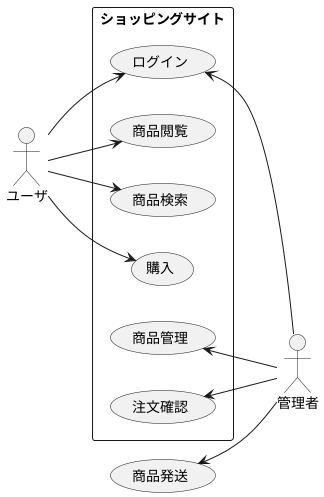 @startuml
left to right direction
actor ユーザ
actor 管理者
rectangle ショッピングサイト{
	ユーザ --> (ログイン)
	ユーザ --> (商品閲覧)
	ユーザ --> (商品検索)
	ユーザ --> (購入)
	(ログイン) <-- 管理者
	(商品管理) <-- 管理者
	(注文確認) <-- 管理者
}
(商品発送) <-- 管理者
@enduml